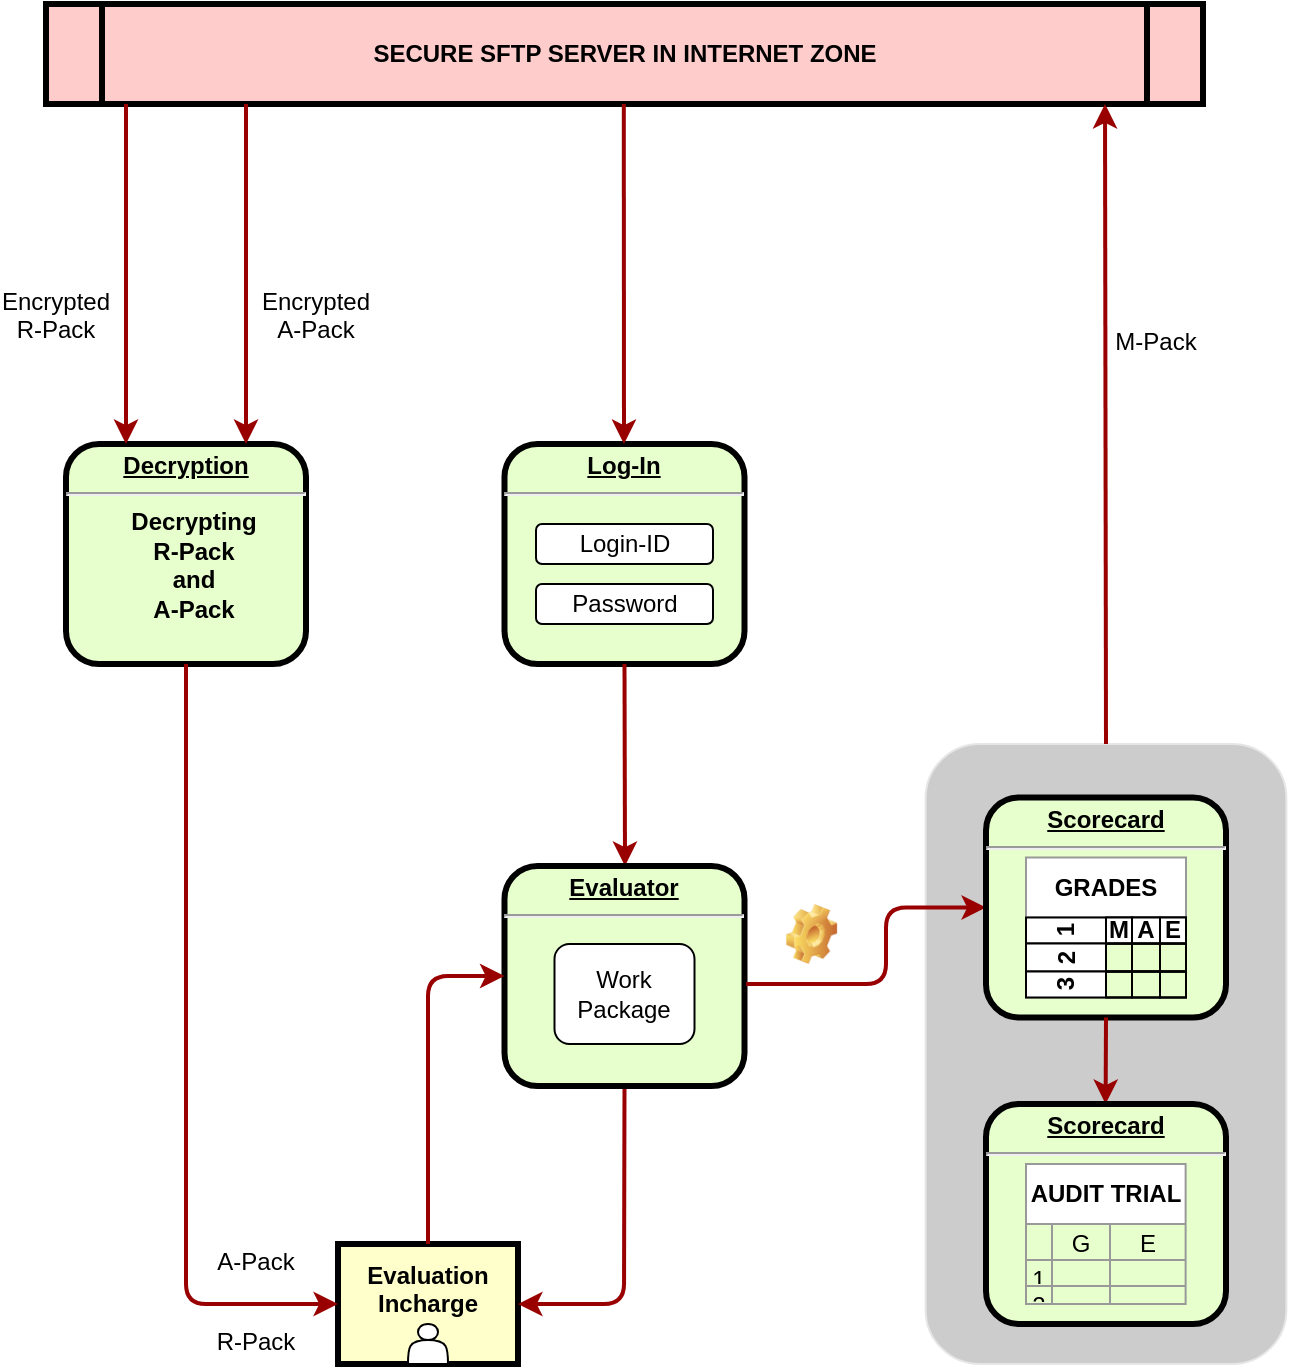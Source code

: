 <mxfile version="13.6.5"><diagram name="Page-1" id="c7558073-3199-34d8-9f00-42111426c3f3"><mxGraphModel dx="1991" dy="923" grid="1" gridSize="10" guides="1" tooltips="1" connect="1" arrows="1" fold="1" page="0" pageScale="1" pageWidth="826" pageHeight="1169" background="#ffffff" math="0" shadow="0"><root><mxCell id="0"/><mxCell id="1" parent="0"/><mxCell id="o43k1X_2Zn_Pm-vdxK3j-175" value="" style="rounded=1;whiteSpace=wrap;html=1;strokeColor=#E6E6E6;shadow=0;fillColor=#CCCCCC;" parent="1" vertex="1"><mxGeometry x="459.81" y="400" width="180.38" height="310" as="geometry"/></mxCell><mxCell id="5" value="SECURE SFTP SERVER IN INTERNET ZONE" style="shape=process;whiteSpace=wrap;align=center;verticalAlign=middle;size=0.048;fontStyle=1;strokeWidth=3;fillColor=#FFCCCC" parent="1" vertex="1"><mxGeometry x="20" y="30" width="578.5" height="50" as="geometry"/></mxCell><mxCell id="10" value="&lt;p style=&quot;margin: 0px ; margin-top: 4px ; text-align: center ; text-decoration: underline&quot;&gt;&lt;strong&gt;&lt;strong&gt;Decryption&lt;/strong&gt;&lt;br&gt;&lt;/strong&gt;&lt;/p&gt;&lt;hr&gt;&lt;p style=&quot;margin: 0px ; margin-left: 8px&quot;&gt;Decrypting&lt;/p&gt;&lt;p style=&quot;margin: 0px ; margin-left: 8px&quot;&gt;R-Pack &lt;br&gt;&lt;/p&gt;&lt;p style=&quot;margin: 0px ; margin-left: 8px&quot;&gt;and&lt;/p&gt;&lt;p style=&quot;margin: 0px ; margin-left: 8px&quot;&gt;A-Pack&lt;br&gt;&lt;/p&gt;" style="verticalAlign=middle;align=center;overflow=fill;fontSize=12;fontFamily=Helvetica;html=1;rounded=1;fontStyle=1;strokeWidth=3;fillColor=#E6FFCC" parent="1" vertex="1"><mxGeometry x="30" y="250" width="120" height="110" as="geometry"/></mxCell><mxCell id="13" value="Evaluation&#xA;Incharge&#xA;" style="whiteSpace=wrap;align=center;verticalAlign=middle;fontStyle=1;strokeWidth=3;fillColor=#FFFFCC" parent="1" vertex="1"><mxGeometry x="166.0" y="650" width="90" height="60" as="geometry"/></mxCell><mxCell id="81" value="" style="edgeStyle=elbowEdgeStyle;elbow=horizontal;strokeColor=#990000;strokeWidth=2;exitX=0.5;exitY=1;exitDx=0;exitDy=0;" parent="1" source="o43k1X_2Zn_Pm-vdxK3j-114" target="13" edge="1"><mxGeometry width="100" height="100" relative="1" as="geometry"><mxPoint x="410" y="590" as="sourcePoint"/><mxPoint x="520" y="630" as="targetPoint"/><Array as="points"><mxPoint x="309" y="620"/><mxPoint x="470" y="630"/></Array></mxGeometry></mxCell><mxCell id="85" value="" style="edgeStyle=elbowEdgeStyle;elbow=horizontal;strokeColor=#990000;strokeWidth=2" parent="1" source="10" target="13" edge="1"><mxGeometry width="100" height="100" relative="1" as="geometry"><mxPoint x="130.0" y="740" as="sourcePoint"/><mxPoint x="230.0" y="640" as="targetPoint"/><Array as="points"><mxPoint x="90" y="320"/><mxPoint x="85" y="350"/><mxPoint x="244" y="630"/></Array></mxGeometry></mxCell><mxCell id="86" value="R-Pack" style="text;spacingTop=-5;align=center" parent="1" vertex="1"><mxGeometry x="110.0" y="690.0" width="30" height="20" as="geometry"/></mxCell><mxCell id="90" value="Encrypted&#xA;A-Pack&#xA;" style="text;spacingTop=-5;align=center" parent="1" vertex="1"><mxGeometry x="140" y="170" width="30" height="20" as="geometry"/></mxCell><mxCell id="91" value="Encrypted&#xA;R-Pack&#xA;" style="text;spacingTop=-5;align=center" parent="1" vertex="1"><mxGeometry x="10" y="170.0" width="30" height="20" as="geometry"/></mxCell><mxCell id="o43k1X_2Zn_Pm-vdxK3j-96" value="" style="edgeStyle=elbowEdgeStyle;elbow=horizontal;strokeColor=#990000;strokeWidth=2;entryX=0.25;entryY=0;entryDx=0;entryDy=0;" parent="1" source="5" target="10" edge="1"><mxGeometry width="100" height="100" relative="1" as="geometry"><mxPoint x="60" y="110" as="sourcePoint"/><mxPoint x="60" y="240" as="targetPoint"/><Array as="points"/></mxGeometry></mxCell><mxCell id="o43k1X_2Zn_Pm-vdxK3j-101" value="" style="edgeStyle=elbowEdgeStyle;elbow=horizontal;strokeColor=#990000;strokeWidth=2;entryX=0.75;entryY=0;entryDx=0;entryDy=0;" parent="1" target="10" edge="1"><mxGeometry width="100" height="100" relative="1" as="geometry"><mxPoint x="120" y="80" as="sourcePoint"/><mxPoint x="120.09" y="180" as="targetPoint"/><Array as="points"/></mxGeometry></mxCell><mxCell id="o43k1X_2Zn_Pm-vdxK3j-104" value="A-Pack" style="text;spacingTop=-5;align=center" parent="1" vertex="1"><mxGeometry x="110.0" y="650.0" width="30" height="20" as="geometry"/></mxCell><mxCell id="o43k1X_2Zn_Pm-vdxK3j-107" value="&lt;p style=&quot;margin: 0px ; margin-top: 4px ; text-align: center ; text-decoration: underline&quot;&gt;&lt;strong&gt;&lt;strong&gt;Log-In&lt;/strong&gt;&lt;br&gt;&lt;/strong&gt;&lt;/p&gt;&lt;hr&gt;" style="verticalAlign=middle;align=center;overflow=fill;fontSize=12;fontFamily=Helvetica;html=1;rounded=1;fontStyle=1;strokeWidth=3;fillColor=#E6FFCC" parent="1" vertex="1"><mxGeometry x="249.25" y="250" width="120" height="110" as="geometry"/></mxCell><mxCell id="o43k1X_2Zn_Pm-vdxK3j-108" value="Password" style="rounded=1;whiteSpace=wrap;html=1;" parent="1" vertex="1"><mxGeometry x="265" y="320" width="88.5" height="20" as="geometry"/></mxCell><mxCell id="o43k1X_2Zn_Pm-vdxK3j-109" value="Login-ID" style="rounded=1;whiteSpace=wrap;html=1;" parent="1" vertex="1"><mxGeometry x="265" y="290" width="88.5" height="20" as="geometry"/></mxCell><mxCell id="o43k1X_2Zn_Pm-vdxK3j-111" value="" style="edgeStyle=elbowEdgeStyle;elbow=horizontal;strokeColor=#990000;strokeWidth=2;entryX=0.5;entryY=0;entryDx=0;entryDy=0;" parent="1" target="o43k1X_2Zn_Pm-vdxK3j-107" edge="1"><mxGeometry width="100" height="100" relative="1" as="geometry"><mxPoint x="308.9" y="80" as="sourcePoint"/><mxPoint x="308.9" y="250" as="targetPoint"/><Array as="points"/></mxGeometry></mxCell><mxCell id="o43k1X_2Zn_Pm-vdxK3j-113" value="" style="edgeStyle=elbowEdgeStyle;elbow=horizontal;strokeColor=#990000;strokeWidth=2;exitX=0.5;exitY=1;exitDx=0;exitDy=0;entryX=0.5;entryY=0;entryDx=0;entryDy=0;" parent="1" source="o43k1X_2Zn_Pm-vdxK3j-107" target="o43k1X_2Zn_Pm-vdxK3j-114" edge="1"><mxGeometry width="100" height="100" relative="1" as="geometry"><mxPoint x="308.66" y="391" as="sourcePoint"/><mxPoint x="309" y="470" as="targetPoint"/><Array as="points"/></mxGeometry></mxCell><mxCell id="o43k1X_2Zn_Pm-vdxK3j-114" value="&lt;p style=&quot;margin: 0px ; margin-top: 4px ; text-align: center ; text-decoration: underline&quot;&gt;&lt;strong&gt;&lt;strong&gt;Evaluator&lt;/strong&gt;&lt;br&gt;&lt;/strong&gt;&lt;/p&gt;&lt;hr&gt;" style="verticalAlign=middle;align=center;overflow=fill;fontSize=12;fontFamily=Helvetica;html=1;rounded=1;fontStyle=1;strokeWidth=3;fillColor=#E6FFCC" parent="1" vertex="1"><mxGeometry x="249.25" y="461" width="120" height="110" as="geometry"/></mxCell><mxCell id="o43k1X_2Zn_Pm-vdxK3j-115" value="&lt;div&gt;Work&lt;/div&gt;&lt;div&gt;Package&lt;br&gt;&lt;/div&gt;" style="rounded=1;whiteSpace=wrap;html=1;" parent="1" vertex="1"><mxGeometry x="274.25" y="500" width="70" height="50" as="geometry"/></mxCell><mxCell id="o43k1X_2Zn_Pm-vdxK3j-117" value="" style="edgeStyle=elbowEdgeStyle;elbow=horizontal;strokeColor=#990000;strokeWidth=2;exitX=0.5;exitY=0;exitDx=0;exitDy=0;entryX=0;entryY=0.5;entryDx=0;entryDy=0;" parent="1" source="13" target="o43k1X_2Zn_Pm-vdxK3j-114" edge="1"><mxGeometry width="100" height="100" relative="1" as="geometry"><mxPoint x="140.0" y="600" as="sourcePoint"/><mxPoint x="193.25" y="491" as="targetPoint"/><Array as="points"><mxPoint x="211" y="590"/><mxPoint x="180" y="549"/><mxPoint x="193" y="540"/></Array></mxGeometry></mxCell><mxCell id="o43k1X_2Zn_Pm-vdxK3j-122" value="" style="shape=actor;whiteSpace=wrap;html=1;" parent="1" vertex="1"><mxGeometry x="201" y="690" width="20" height="20" as="geometry"/></mxCell><mxCell id="o43k1X_2Zn_Pm-vdxK3j-125" value="" style="edgeStyle=elbowEdgeStyle;elbow=horizontal;strokeColor=#990000;strokeWidth=2;entryX=0;entryY=0.5;entryDx=0;entryDy=0;" parent="1" target="o43k1X_2Zn_Pm-vdxK3j-126" edge="1"><mxGeometry width="100" height="100" relative="1" as="geometry"><mxPoint x="370" y="520" as="sourcePoint"/><mxPoint x="480" y="520" as="targetPoint"/><Array as="points"><mxPoint x="440" y="530"/><mxPoint x="479" y="491"/><mxPoint x="492" y="482"/></Array></mxGeometry></mxCell><mxCell id="o43k1X_2Zn_Pm-vdxK3j-126" value="&lt;p style=&quot;margin: 0px ; margin-top: 4px ; text-align: center ; text-decoration: underline&quot;&gt;&lt;strong&gt;&lt;strong&gt;Scorecard&lt;/strong&gt;&lt;br&gt;&lt;/strong&gt;&lt;/p&gt;&lt;hr&gt;" style="verticalAlign=middle;align=center;overflow=fill;fontSize=12;fontFamily=Helvetica;html=1;rounded=1;fontStyle=1;strokeWidth=3;fillColor=#E6FFCC" parent="1" vertex="1"><mxGeometry x="490" y="426.75" width="120" height="110" as="geometry"/></mxCell><mxCell id="o43k1X_2Zn_Pm-vdxK3j-128" value="" style="shape=image;html=1;verticalLabelPosition=bottom;verticalAlign=top;imageAspect=1;aspect=fixed;image=img/clipart/Gear_128x128.png;strokeColor=#999999;" parent="1" vertex="1"><mxGeometry x="390" y="480" width="25.57" height="30" as="geometry"/></mxCell><mxCell id="o43k1X_2Zn_Pm-vdxK3j-145" value="" style="edgeStyle=elbowEdgeStyle;elbow=horizontal;strokeColor=#990000;strokeWidth=2;exitX=0.5;exitY=1;exitDx=0;exitDy=0;entryX=0.5;entryY=0;entryDx=0;entryDy=0;" parent="1" source="o43k1X_2Zn_Pm-vdxK3j-126" target="o43k1X_2Zn_Pm-vdxK3j-146" edge="1"><mxGeometry width="100" height="100" relative="1" as="geometry"><mxPoint x="553.25" y="586.75" as="sourcePoint"/><mxPoint x="553" y="616.75" as="targetPoint"/><Array as="points"><mxPoint x="549.81" y="580"/><mxPoint x="553" y="635.75"/><mxPoint x="714" y="645.75"/></Array></mxGeometry></mxCell><mxCell id="o43k1X_2Zn_Pm-vdxK3j-146" value="&lt;p style=&quot;margin: 0px ; margin-top: 4px ; text-align: center ; text-decoration: underline&quot;&gt;&lt;strong&gt;&lt;strong&gt;Scorecard&lt;/strong&gt;&lt;br&gt;&lt;/strong&gt;&lt;/p&gt;&lt;hr&gt;" style="verticalAlign=middle;align=center;overflow=fill;fontSize=12;fontFamily=Helvetica;html=1;rounded=1;fontStyle=1;strokeWidth=3;fillColor=#E6FFCC" parent="1" vertex="1"><mxGeometry x="490" y="580" width="120" height="110" as="geometry"/></mxCell><mxCell id="o43k1X_2Zn_Pm-vdxK3j-129" value="GRADES" style="shape=table;childLayout=tableLayout;rowLines=0;columnLines=0;startSize=30;html=1;whiteSpace=wrap;collapsible=0;recursiveResize=0;expand=0;pointerEvents=0;fontStyle=1;align=center;strokeColor=#999999;" parent="1" vertex="1"><mxGeometry x="510.0" y="456.75" width="80" height="70" as="geometry"/></mxCell><mxCell id="o43k1X_2Zn_Pm-vdxK3j-130" value="1" style="swimlane;horizontal=0;points=[[0,0.5],[1,0.5]];portConstraint=eastwest;startSize=40;html=1;whiteSpace=wrap;collapsible=0;recursiveResize=0;expand=0;pointerEvents=0;fontStyle=1" parent="o43k1X_2Zn_Pm-vdxK3j-129" vertex="1"><mxGeometry y="30" width="80" height="13" as="geometry"/></mxCell><mxCell id="o43k1X_2Zn_Pm-vdxK3j-131" value="M" style="swimlane;connectable=0;startSize=40;html=1;whiteSpace=wrap;collapsible=0;recursiveResize=0;expand=0;pointerEvents=0;" parent="o43k1X_2Zn_Pm-vdxK3j-130" vertex="1"><mxGeometry x="40" width="13" height="13" as="geometry"/></mxCell><mxCell id="o43k1X_2Zn_Pm-vdxK3j-132" value="A" style="swimlane;connectable=0;startSize=40;html=1;whiteSpace=wrap;collapsible=0;recursiveResize=0;expand=0;pointerEvents=0;" parent="o43k1X_2Zn_Pm-vdxK3j-130" vertex="1"><mxGeometry x="53" width="14" height="13" as="geometry"/></mxCell><mxCell id="o43k1X_2Zn_Pm-vdxK3j-133" value="E" style="swimlane;connectable=0;startSize=40;html=1;whiteSpace=wrap;collapsible=0;recursiveResize=0;expand=0;pointerEvents=0;" parent="o43k1X_2Zn_Pm-vdxK3j-130" vertex="1"><mxGeometry x="67" width="13" height="13" as="geometry"/></mxCell><mxCell id="o43k1X_2Zn_Pm-vdxK3j-134" value="2" style="swimlane;horizontal=0;points=[[0,0.5],[1,0.5]];portConstraint=eastwest;startSize=40;html=1;whiteSpace=wrap;collapsible=0;recursiveResize=0;expand=0;pointerEvents=0;" parent="o43k1X_2Zn_Pm-vdxK3j-129" vertex="1"><mxGeometry y="43" width="80" height="14" as="geometry"/></mxCell><mxCell id="o43k1X_2Zn_Pm-vdxK3j-135" value="" style="swimlane;connectable=0;startSize=0;html=1;whiteSpace=wrap;collapsible=0;recursiveResize=0;expand=0;pointerEvents=0;" parent="o43k1X_2Zn_Pm-vdxK3j-134" vertex="1"><mxGeometry x="40" width="13" height="14" as="geometry"/></mxCell><mxCell id="o43k1X_2Zn_Pm-vdxK3j-136" value="" style="swimlane;connectable=0;startSize=0;html=1;whiteSpace=wrap;collapsible=0;recursiveResize=0;expand=0;pointerEvents=0;" parent="o43k1X_2Zn_Pm-vdxK3j-134" vertex="1"><mxGeometry x="53" width="14" height="14" as="geometry"/></mxCell><mxCell id="o43k1X_2Zn_Pm-vdxK3j-137" value="" style="swimlane;connectable=0;startSize=0;html=1;whiteSpace=wrap;collapsible=0;recursiveResize=0;expand=0;pointerEvents=0;" parent="o43k1X_2Zn_Pm-vdxK3j-134" vertex="1"><mxGeometry x="67" width="13" height="14" as="geometry"/></mxCell><mxCell id="o43k1X_2Zn_Pm-vdxK3j-138" value="3" style="swimlane;horizontal=0;points=[[0,0.5],[1,0.5]];portConstraint=eastwest;startSize=40;html=1;whiteSpace=wrap;collapsible=0;recursiveResize=0;expand=0;pointerEvents=0;" parent="o43k1X_2Zn_Pm-vdxK3j-129" vertex="1"><mxGeometry y="57" width="80" height="13" as="geometry"/></mxCell><mxCell id="o43k1X_2Zn_Pm-vdxK3j-139" value="" style="swimlane;connectable=0;startSize=0;html=1;whiteSpace=wrap;collapsible=0;recursiveResize=0;expand=0;pointerEvents=0;" parent="o43k1X_2Zn_Pm-vdxK3j-138" vertex="1"><mxGeometry x="40" width="13" height="13" as="geometry"/></mxCell><mxCell id="o43k1X_2Zn_Pm-vdxK3j-140" value="" style="swimlane;connectable=0;startSize=0;html=1;whiteSpace=wrap;collapsible=0;recursiveResize=0;expand=0;pointerEvents=0;" parent="o43k1X_2Zn_Pm-vdxK3j-138" vertex="1"><mxGeometry x="53" width="14" height="13" as="geometry"/></mxCell><mxCell id="o43k1X_2Zn_Pm-vdxK3j-141" value="" style="swimlane;connectable=0;startSize=0;html=1;whiteSpace=wrap;collapsible=0;recursiveResize=0;expand=0;pointerEvents=0;" parent="o43k1X_2Zn_Pm-vdxK3j-138" vertex="1"><mxGeometry x="67" width="13" height="13" as="geometry"/></mxCell><mxCell id="o43k1X_2Zn_Pm-vdxK3j-160" value="AUDIT TRIAL" style="shape=table;html=1;whiteSpace=wrap;startSize=30;container=1;collapsible=0;childLayout=tableLayout;fontStyle=1;align=center;strokeColor=#999999;" parent="1" vertex="1"><mxGeometry x="510.0" y="610" width="79.81" height="70" as="geometry"/></mxCell><mxCell id="o43k1X_2Zn_Pm-vdxK3j-161" value="" style="shape=partialRectangle;html=1;whiteSpace=wrap;collapsible=0;dropTarget=0;pointerEvents=0;fillColor=none;top=0;left=0;bottom=0;right=0;points=[[0,0.5],[1,0.5]];portConstraint=eastwest;" parent="o43k1X_2Zn_Pm-vdxK3j-160" vertex="1"><mxGeometry y="30" width="79.81" height="18" as="geometry"/></mxCell><mxCell id="o43k1X_2Zn_Pm-vdxK3j-162" value="" style="shape=partialRectangle;html=1;whiteSpace=wrap;connectable=0;fillColor=none;top=0;left=0;bottom=0;right=0;overflow=hidden;" parent="o43k1X_2Zn_Pm-vdxK3j-161" vertex="1"><mxGeometry width="13" height="18" as="geometry"/></mxCell><mxCell id="o43k1X_2Zn_Pm-vdxK3j-163" value="G" style="shape=partialRectangle;html=1;whiteSpace=wrap;connectable=0;fillColor=none;top=0;left=0;bottom=0;right=0;overflow=hidden;" parent="o43k1X_2Zn_Pm-vdxK3j-161" vertex="1"><mxGeometry x="13" width="29" height="18" as="geometry"/></mxCell><mxCell id="o43k1X_2Zn_Pm-vdxK3j-164" value="E" style="shape=partialRectangle;html=1;whiteSpace=wrap;connectable=0;fillColor=none;top=0;left=0;bottom=0;right=0;overflow=hidden;" parent="o43k1X_2Zn_Pm-vdxK3j-161" vertex="1"><mxGeometry x="42" width="38" height="18" as="geometry"/></mxCell><mxCell id="o43k1X_2Zn_Pm-vdxK3j-165" value="" style="shape=partialRectangle;html=1;whiteSpace=wrap;collapsible=0;dropTarget=0;pointerEvents=0;fillColor=none;top=0;left=0;bottom=0;right=0;points=[[0,0.5],[1,0.5]];portConstraint=eastwest;" parent="o43k1X_2Zn_Pm-vdxK3j-160" vertex="1"><mxGeometry y="48" width="79.81" height="13" as="geometry"/></mxCell><mxCell id="o43k1X_2Zn_Pm-vdxK3j-166" value="1" style="shape=partialRectangle;html=1;whiteSpace=wrap;connectable=0;fillColor=none;top=0;left=0;bottom=0;right=0;overflow=hidden;" parent="o43k1X_2Zn_Pm-vdxK3j-165" vertex="1"><mxGeometry width="13" height="13" as="geometry"/></mxCell><mxCell id="o43k1X_2Zn_Pm-vdxK3j-167" value="" style="shape=partialRectangle;html=1;whiteSpace=wrap;connectable=0;fillColor=none;top=0;left=0;bottom=0;right=0;overflow=hidden;" parent="o43k1X_2Zn_Pm-vdxK3j-165" vertex="1"><mxGeometry x="13" width="29" height="13" as="geometry"/></mxCell><mxCell id="o43k1X_2Zn_Pm-vdxK3j-168" value="" style="shape=partialRectangle;html=1;whiteSpace=wrap;connectable=0;fillColor=none;top=0;left=0;bottom=0;right=0;overflow=hidden;" parent="o43k1X_2Zn_Pm-vdxK3j-165" vertex="1"><mxGeometry x="42" width="38" height="13" as="geometry"/></mxCell><mxCell id="o43k1X_2Zn_Pm-vdxK3j-169" value="" style="shape=partialRectangle;html=1;whiteSpace=wrap;collapsible=0;dropTarget=0;pointerEvents=0;fillColor=none;top=0;left=0;bottom=0;right=0;points=[[0,0.5],[1,0.5]];portConstraint=eastwest;" parent="o43k1X_2Zn_Pm-vdxK3j-160" vertex="1"><mxGeometry y="61" width="79.81" height="9" as="geometry"/></mxCell><mxCell id="o43k1X_2Zn_Pm-vdxK3j-170" value="2" style="shape=partialRectangle;html=1;whiteSpace=wrap;connectable=0;fillColor=none;top=0;left=0;bottom=0;right=0;overflow=hidden;" parent="o43k1X_2Zn_Pm-vdxK3j-169" vertex="1"><mxGeometry width="13" height="9" as="geometry"/></mxCell><mxCell id="o43k1X_2Zn_Pm-vdxK3j-171" value="" style="shape=partialRectangle;html=1;whiteSpace=wrap;connectable=0;fillColor=none;top=0;left=0;bottom=0;right=0;overflow=hidden;" parent="o43k1X_2Zn_Pm-vdxK3j-169" vertex="1"><mxGeometry x="13" width="29" height="9" as="geometry"/></mxCell><mxCell id="o43k1X_2Zn_Pm-vdxK3j-172" value="" style="shape=partialRectangle;html=1;whiteSpace=wrap;connectable=0;fillColor=none;top=0;left=0;bottom=0;right=0;overflow=hidden;" parent="o43k1X_2Zn_Pm-vdxK3j-169" vertex="1"><mxGeometry x="42" width="38" height="9" as="geometry"/></mxCell><mxCell id="o43k1X_2Zn_Pm-vdxK3j-182" value="" style="edgeStyle=elbowEdgeStyle;elbow=horizontal;strokeColor=#990000;strokeWidth=2;entryX=0.5;entryY=0;entryDx=0;entryDy=0;exitX=0.5;exitY=0;exitDx=0;exitDy=0;" parent="1" source="o43k1X_2Zn_Pm-vdxK3j-175" edge="1"><mxGeometry width="100" height="100" relative="1" as="geometry"><mxPoint x="549.76" y="250" as="sourcePoint"/><mxPoint x="549.41" y="80" as="targetPoint"/><Array as="points"/></mxGeometry></mxCell><mxCell id="o43k1X_2Zn_Pm-vdxK3j-183" value="M-Pack&#xA;" style="text;spacingTop=-5;align=center" parent="1" vertex="1"><mxGeometry x="560" y="190" width="30" height="20" as="geometry"/></mxCell></root></mxGraphModel></diagram></mxfile>